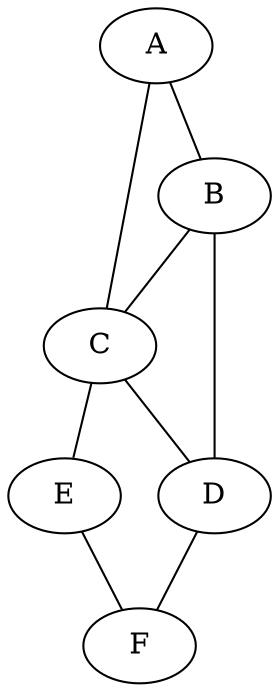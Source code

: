 graph {
    /* -- Nodes -- */
    A[coords = "0.  0.", bcs  = "0. 0."];
    B[coords = "4.  5.", load = "0. -5"];
    C[coords = "4.  0."];
    D[coords = "8.  4.", load = "0. -3"];
    E[coords = "8.  0."];
    F[coords = "11. 0.", bcs  = "NAN 0."];
    /* -- Edges -- */
    A -- B[E="1.0", A="1.0"];
    A -- C[E="1.0", A="1.0"];
    B -- C[E="1.0", A="1.0"];
    B -- D[E="1.0", A="1.0"];
    C -- D[E="1.0", A="1.0"];
    C -- E[E="1.0", A="1.0"];
    D -- F[E="1.0", A="1.0"];
    E -- F[E="1.0", A="1.0"];
}
